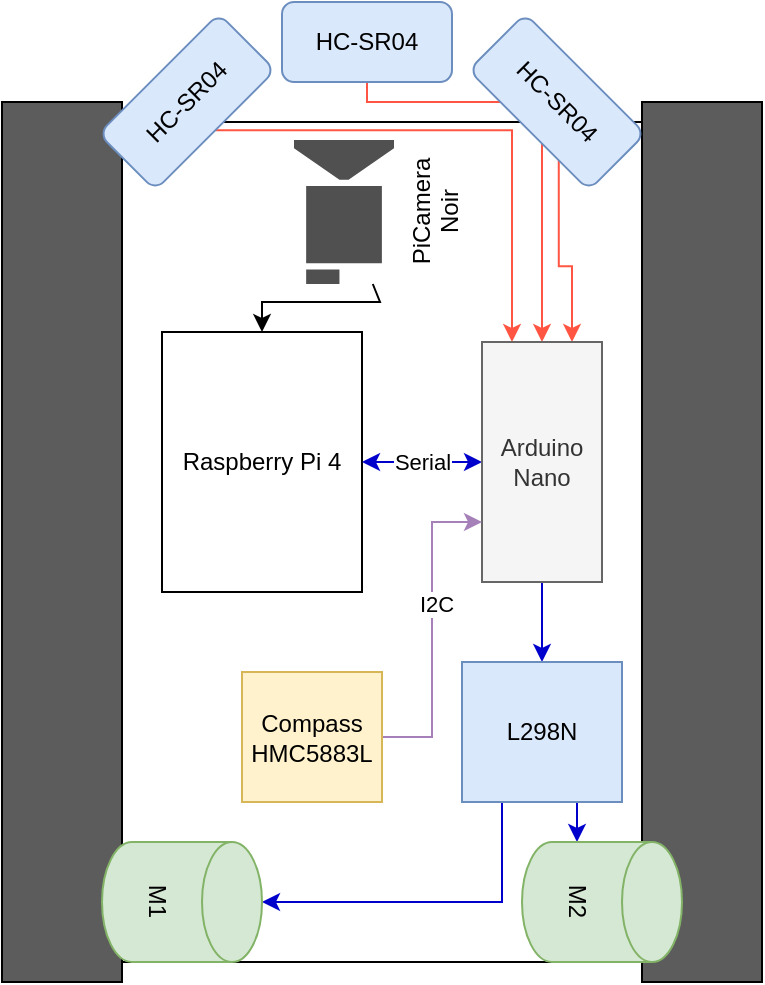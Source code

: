 <mxfile version="13.9.9" type="device"><diagram id="-46C_-Ibk62_5woauelz" name="Seite-1"><mxGraphModel dx="1913" dy="966" grid="1" gridSize="10" guides="1" tooltips="1" connect="1" arrows="1" fold="1" page="1" pageScale="1" pageWidth="827" pageHeight="1169" math="0" shadow="0"><root><mxCell id="0"/><mxCell id="1" parent="0"/><mxCell id="dBVNUV_N4ShFJ4wTMtJc-1" value="" style="rounded=0;whiteSpace=wrap;html=1;" vertex="1" parent="1"><mxGeometry x="40" y="220" width="260" height="420" as="geometry"/></mxCell><mxCell id="dBVNUV_N4ShFJ4wTMtJc-2" value="" style="rounded=0;whiteSpace=wrap;html=1;fillColor=#5C5C5C;" vertex="1" parent="1"><mxGeometry x="300" y="210" width="60" height="440" as="geometry"/></mxCell><mxCell id="dBVNUV_N4ShFJ4wTMtJc-3" value="" style="rounded=0;whiteSpace=wrap;html=1;fillColor=#5C5C5C;" vertex="1" parent="1"><mxGeometry x="-20" y="210" width="60" height="440" as="geometry"/></mxCell><mxCell id="dBVNUV_N4ShFJ4wTMtJc-4" value="Raspberry Pi 4" style="rounded=0;whiteSpace=wrap;html=1;" vertex="1" parent="1"><mxGeometry x="60" y="325" width="100" height="130" as="geometry"/></mxCell><mxCell id="dBVNUV_N4ShFJ4wTMtJc-15" style="edgeStyle=orthogonalEdgeStyle;rounded=0;orthogonalLoop=1;jettySize=auto;html=1;exitX=0.5;exitY=1;exitDx=0;exitDy=0;entryX=0.5;entryY=0;entryDx=0;entryDy=0;strokeColor=#FF5542;" edge="1" parent="1" source="dBVNUV_N4ShFJ4wTMtJc-5" target="dBVNUV_N4ShFJ4wTMtJc-10"><mxGeometry relative="1" as="geometry"><Array as="points"><mxPoint x="163" y="210"/><mxPoint x="250" y="210"/></Array></mxGeometry></mxCell><mxCell id="dBVNUV_N4ShFJ4wTMtJc-5" value="HC-SR04" style="rounded=1;whiteSpace=wrap;html=1;fillColor=#dae8fc;strokeColor=#6c8ebf;" vertex="1" parent="1"><mxGeometry x="120" y="160" width="85" height="40" as="geometry"/></mxCell><mxCell id="dBVNUV_N4ShFJ4wTMtJc-16" style="edgeStyle=orthogonalEdgeStyle;rounded=0;orthogonalLoop=1;jettySize=auto;html=1;exitX=0.75;exitY=1;exitDx=0;exitDy=0;entryX=0.75;entryY=0;entryDx=0;entryDy=0;strokeColor=#FF5542;" edge="1" parent="1" source="dBVNUV_N4ShFJ4wTMtJc-6" target="dBVNUV_N4ShFJ4wTMtJc-10"><mxGeometry relative="1" as="geometry"/></mxCell><mxCell id="dBVNUV_N4ShFJ4wTMtJc-6" value="HC-SR04" style="rounded=1;whiteSpace=wrap;html=1;fillColor=#dae8fc;strokeColor=#6c8ebf;rotation=45;" vertex="1" parent="1"><mxGeometry x="215" y="190" width="85" height="40" as="geometry"/></mxCell><mxCell id="dBVNUV_N4ShFJ4wTMtJc-14" style="edgeStyle=orthogonalEdgeStyle;rounded=0;orthogonalLoop=1;jettySize=auto;html=1;exitX=0.5;exitY=1;exitDx=0;exitDy=0;entryX=0.25;entryY=0;entryDx=0;entryDy=0;strokeColor=#FF5542;" edge="1" parent="1" source="dBVNUV_N4ShFJ4wTMtJc-7" target="dBVNUV_N4ShFJ4wTMtJc-10"><mxGeometry relative="1" as="geometry"/></mxCell><mxCell id="dBVNUV_N4ShFJ4wTMtJc-7" value="HC-SR04" style="rounded=1;whiteSpace=wrap;html=1;fillColor=#dae8fc;strokeColor=#6c8ebf;rotation=-45;" vertex="1" parent="1"><mxGeometry x="30" y="190" width="85" height="40" as="geometry"/></mxCell><mxCell id="dBVNUV_N4ShFJ4wTMtJc-9" style="edgeStyle=orthogonalEdgeStyle;rounded=0;orthogonalLoop=1;jettySize=auto;html=1;" edge="1" parent="1" source="dBVNUV_N4ShFJ4wTMtJc-8" target="dBVNUV_N4ShFJ4wTMtJc-4"><mxGeometry relative="1" as="geometry"><Array as="points"><mxPoint x="169" y="310"/><mxPoint x="110" y="310"/></Array></mxGeometry></mxCell><mxCell id="dBVNUV_N4ShFJ4wTMtJc-8" value="PiCamera&lt;br&gt;Noir" style="pointerEvents=1;shadow=0;dashed=0;html=1;strokeColor=none;fillColor=#505050;labelPosition=center;verticalLabelPosition=bottom;verticalAlign=top;outlineConnect=0;align=center;shape=mxgraph.office.devices.video_camera;rotation=-90;" vertex="1" parent="1"><mxGeometry x="115" y="240" width="72" height="50" as="geometry"/></mxCell><mxCell id="dBVNUV_N4ShFJ4wTMtJc-18" style="edgeStyle=orthogonalEdgeStyle;rounded=0;orthogonalLoop=1;jettySize=auto;html=1;exitX=0.5;exitY=1;exitDx=0;exitDy=0;entryX=0.5;entryY=0;entryDx=0;entryDy=0;strokeColor=#0000CC;" edge="1" parent="1" source="dBVNUV_N4ShFJ4wTMtJc-10" target="dBVNUV_N4ShFJ4wTMtJc-17"><mxGeometry relative="1" as="geometry"/></mxCell><mxCell id="dBVNUV_N4ShFJ4wTMtJc-19" value="Serial" style="edgeStyle=orthogonalEdgeStyle;rounded=0;orthogonalLoop=1;jettySize=auto;html=1;entryX=1;entryY=0.5;entryDx=0;entryDy=0;strokeColor=#0000CC;startArrow=classic;startFill=1;" edge="1" parent="1" source="dBVNUV_N4ShFJ4wTMtJc-10" target="dBVNUV_N4ShFJ4wTMtJc-4"><mxGeometry relative="1" as="geometry"/></mxCell><mxCell id="dBVNUV_N4ShFJ4wTMtJc-10" value="Arduino&lt;br&gt;Nano" style="rounded=0;whiteSpace=wrap;html=1;fillColor=#f5f5f5;strokeColor=#666666;fontColor=#333333;" vertex="1" parent="1"><mxGeometry x="220" y="330" width="60" height="120" as="geometry"/></mxCell><mxCell id="dBVNUV_N4ShFJ4wTMtJc-22" style="edgeStyle=orthogonalEdgeStyle;rounded=0;orthogonalLoop=1;jettySize=auto;html=1;exitX=0.75;exitY=1;exitDx=0;exitDy=0;entryX=0;entryY=0;entryDx=0;entryDy=52.5;entryPerimeter=0;startArrow=none;startFill=0;strokeColor=#0000CC;" edge="1" parent="1" source="dBVNUV_N4ShFJ4wTMtJc-17" target="dBVNUV_N4ShFJ4wTMtJc-21"><mxGeometry relative="1" as="geometry"/></mxCell><mxCell id="dBVNUV_N4ShFJ4wTMtJc-23" style="edgeStyle=orthogonalEdgeStyle;rounded=0;orthogonalLoop=1;jettySize=auto;html=1;exitX=0.25;exitY=1;exitDx=0;exitDy=0;entryX=0.5;entryY=0;entryDx=0;entryDy=0;entryPerimeter=0;startArrow=none;startFill=0;strokeColor=#0000CC;" edge="1" parent="1" source="dBVNUV_N4ShFJ4wTMtJc-17" target="dBVNUV_N4ShFJ4wTMtJc-20"><mxGeometry relative="1" as="geometry"/></mxCell><mxCell id="dBVNUV_N4ShFJ4wTMtJc-17" value="L298N" style="rounded=0;whiteSpace=wrap;html=1;fillColor=#dae8fc;strokeColor=#6c8ebf;" vertex="1" parent="1"><mxGeometry x="210" y="490" width="80" height="70" as="geometry"/></mxCell><mxCell id="dBVNUV_N4ShFJ4wTMtJc-20" value="M1" style="shape=cylinder3;whiteSpace=wrap;html=1;boundedLbl=1;backgroundOutline=1;size=15;fillColor=#d5e8d4;strokeColor=#82b366;rotation=90;" vertex="1" parent="1"><mxGeometry x="40" y="570" width="60" height="80" as="geometry"/></mxCell><mxCell id="dBVNUV_N4ShFJ4wTMtJc-21" value="M2" style="shape=cylinder3;whiteSpace=wrap;html=1;boundedLbl=1;backgroundOutline=1;size=15;fillColor=#d5e8d4;strokeColor=#82b366;rotation=90;" vertex="1" parent="1"><mxGeometry x="250" y="570" width="60" height="80" as="geometry"/></mxCell><mxCell id="dBVNUV_N4ShFJ4wTMtJc-25" style="edgeStyle=orthogonalEdgeStyle;rounded=0;orthogonalLoop=1;jettySize=auto;html=1;entryX=0;entryY=0.75;entryDx=0;entryDy=0;startArrow=none;startFill=0;strokeColor=#A680B8;" edge="1" parent="1" source="dBVNUV_N4ShFJ4wTMtJc-24" target="dBVNUV_N4ShFJ4wTMtJc-10"><mxGeometry relative="1" as="geometry"/></mxCell><mxCell id="dBVNUV_N4ShFJ4wTMtJc-26" value="I2C" style="edgeLabel;html=1;align=center;verticalAlign=middle;resizable=0;points=[];" vertex="1" connectable="0" parent="dBVNUV_N4ShFJ4wTMtJc-25"><mxGeometry x="0.162" y="-2" relative="1" as="geometry"><mxPoint as="offset"/></mxGeometry></mxCell><mxCell id="dBVNUV_N4ShFJ4wTMtJc-24" value="Compass&lt;br&gt;HMC5883L" style="rounded=0;whiteSpace=wrap;html=1;fillColor=#fff2cc;strokeColor=#d6b656;" vertex="1" parent="1"><mxGeometry x="100" y="495" width="70" height="65" as="geometry"/></mxCell></root></mxGraphModel></diagram></mxfile>